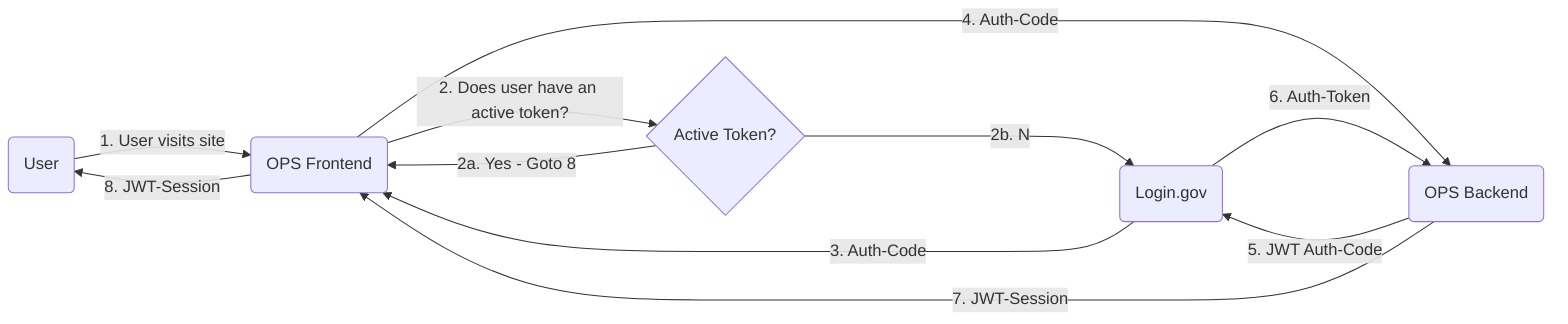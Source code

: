 flowchart LR
    User(User)--1. User visits site-->Web(OPS Frontend)
    Web --2. Does user have an active token?--> Session{Active Token?}
    Session--2a. Yes - Goto 8-->Web
    Session--2b. No-->Login(Login.gov)
    Login--3. Auth-Code-->Web
    Web--4. Auth-Code-->API(OPS Backend)
    API--5. JWT Auth-Code-->Login
    Login--6. Auth-Token-->API
    API--7. JWT-Session-->Web
    Web--8. JWT-Session-->User